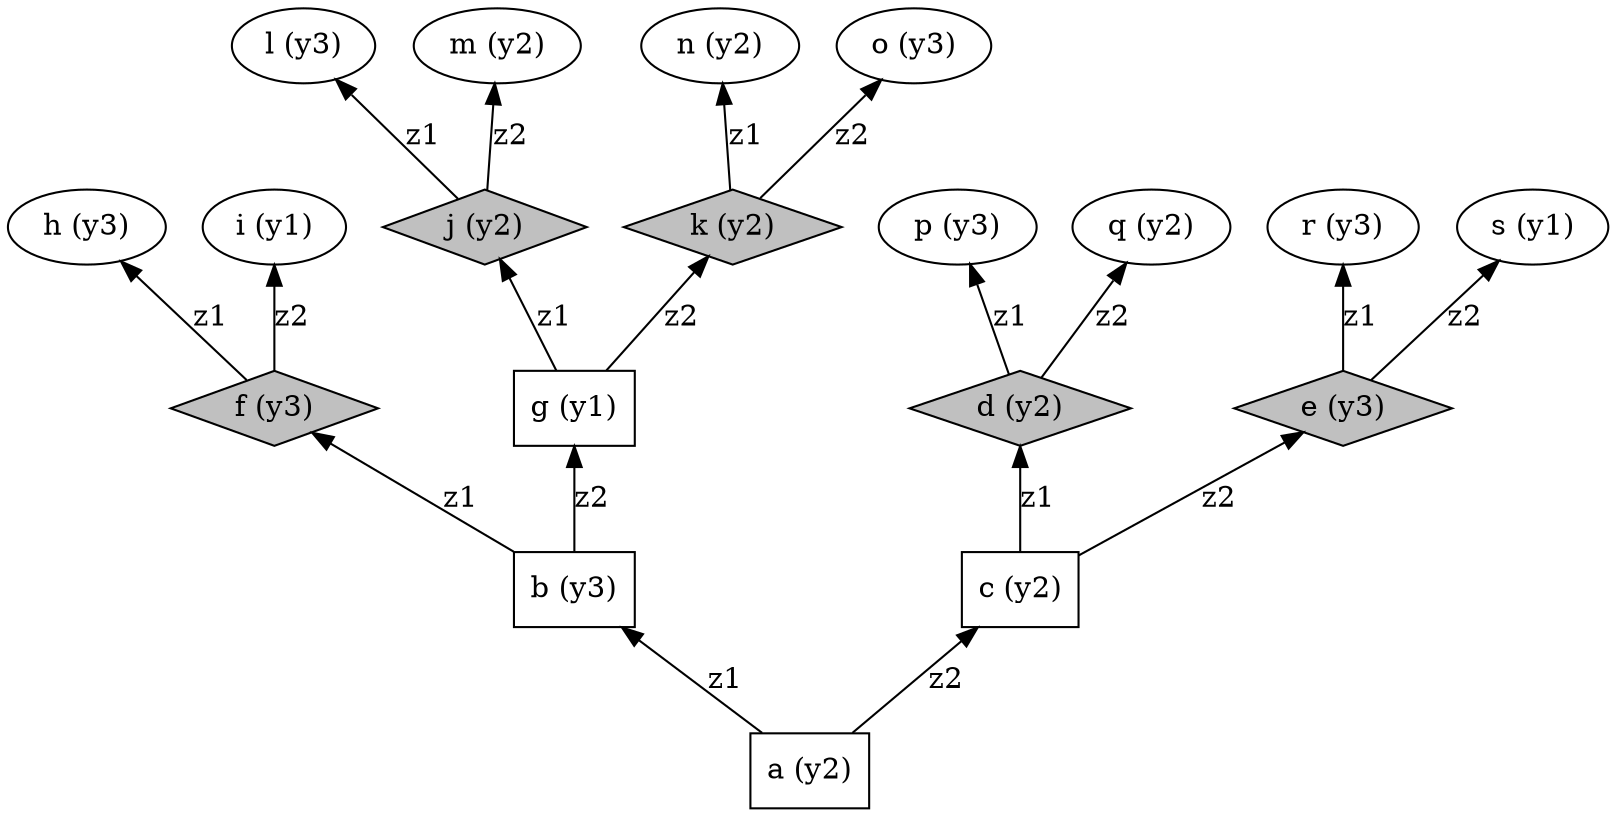 digraph {
	rankdir = BT;
	ordering = out;

	"a (y2)" [shape = box]
	"b (y3)" [shape = box]
	"c (y2)" [shape = box]
	"g (y1)" [shape = box]
	"d (y2)" [shape = diamond; style=filled; fillcolor = gray;]
	"e (y3)" [shape = diamond; style=filled; fillcolor = gray;]
	"f (y3)" [shape = diamond; style=filled; fillcolor = gray;]
	"j (y2)" [shape = diamond; style=filled; fillcolor = gray;]
	"k (y2)" [shape = diamond; style=filled; fillcolor = gray;]

	"a (y2)" -> "b (y3)" [label="z1"];
	"a (y2)" -> "c (y2)" [label="z2"];
	"c (y2)" -> "d (y2)" [label="z1"];
	"c (y2)" -> "e (y3)" [label="z2"];
	"b (y3)" -> "f (y3)" [label="z1"];
	"f (y3)" -> "h (y3)" [label="z1"];	
	"f (y3)" -> "i (y1)" [label="z2"];
	"b (y3)" -> "g (y1)" [label="z2"];
	"g (y1)" -> "j (y2)" [label="z1"];
	"g (y1)" -> "k (y2)" [label="z2"];
	"j (y2)" -> "l (y3)" [label="z1"];
	"j (y2)" -> "m (y2)" [label="z2"];
	"k (y2)" -> "n (y2)" [label="z1"];
	"k (y2)" -> "o (y3)" [label="z2"];
	"d (y2)" -> "p (y3)" [label="z1"];
	"d (y2)" -> "q (y2)" [label="z2"];
	"e (y3)" -> "r (y3)" [label="z1"];
	"e (y3)" -> "s (y1)" [label="z2"];
}